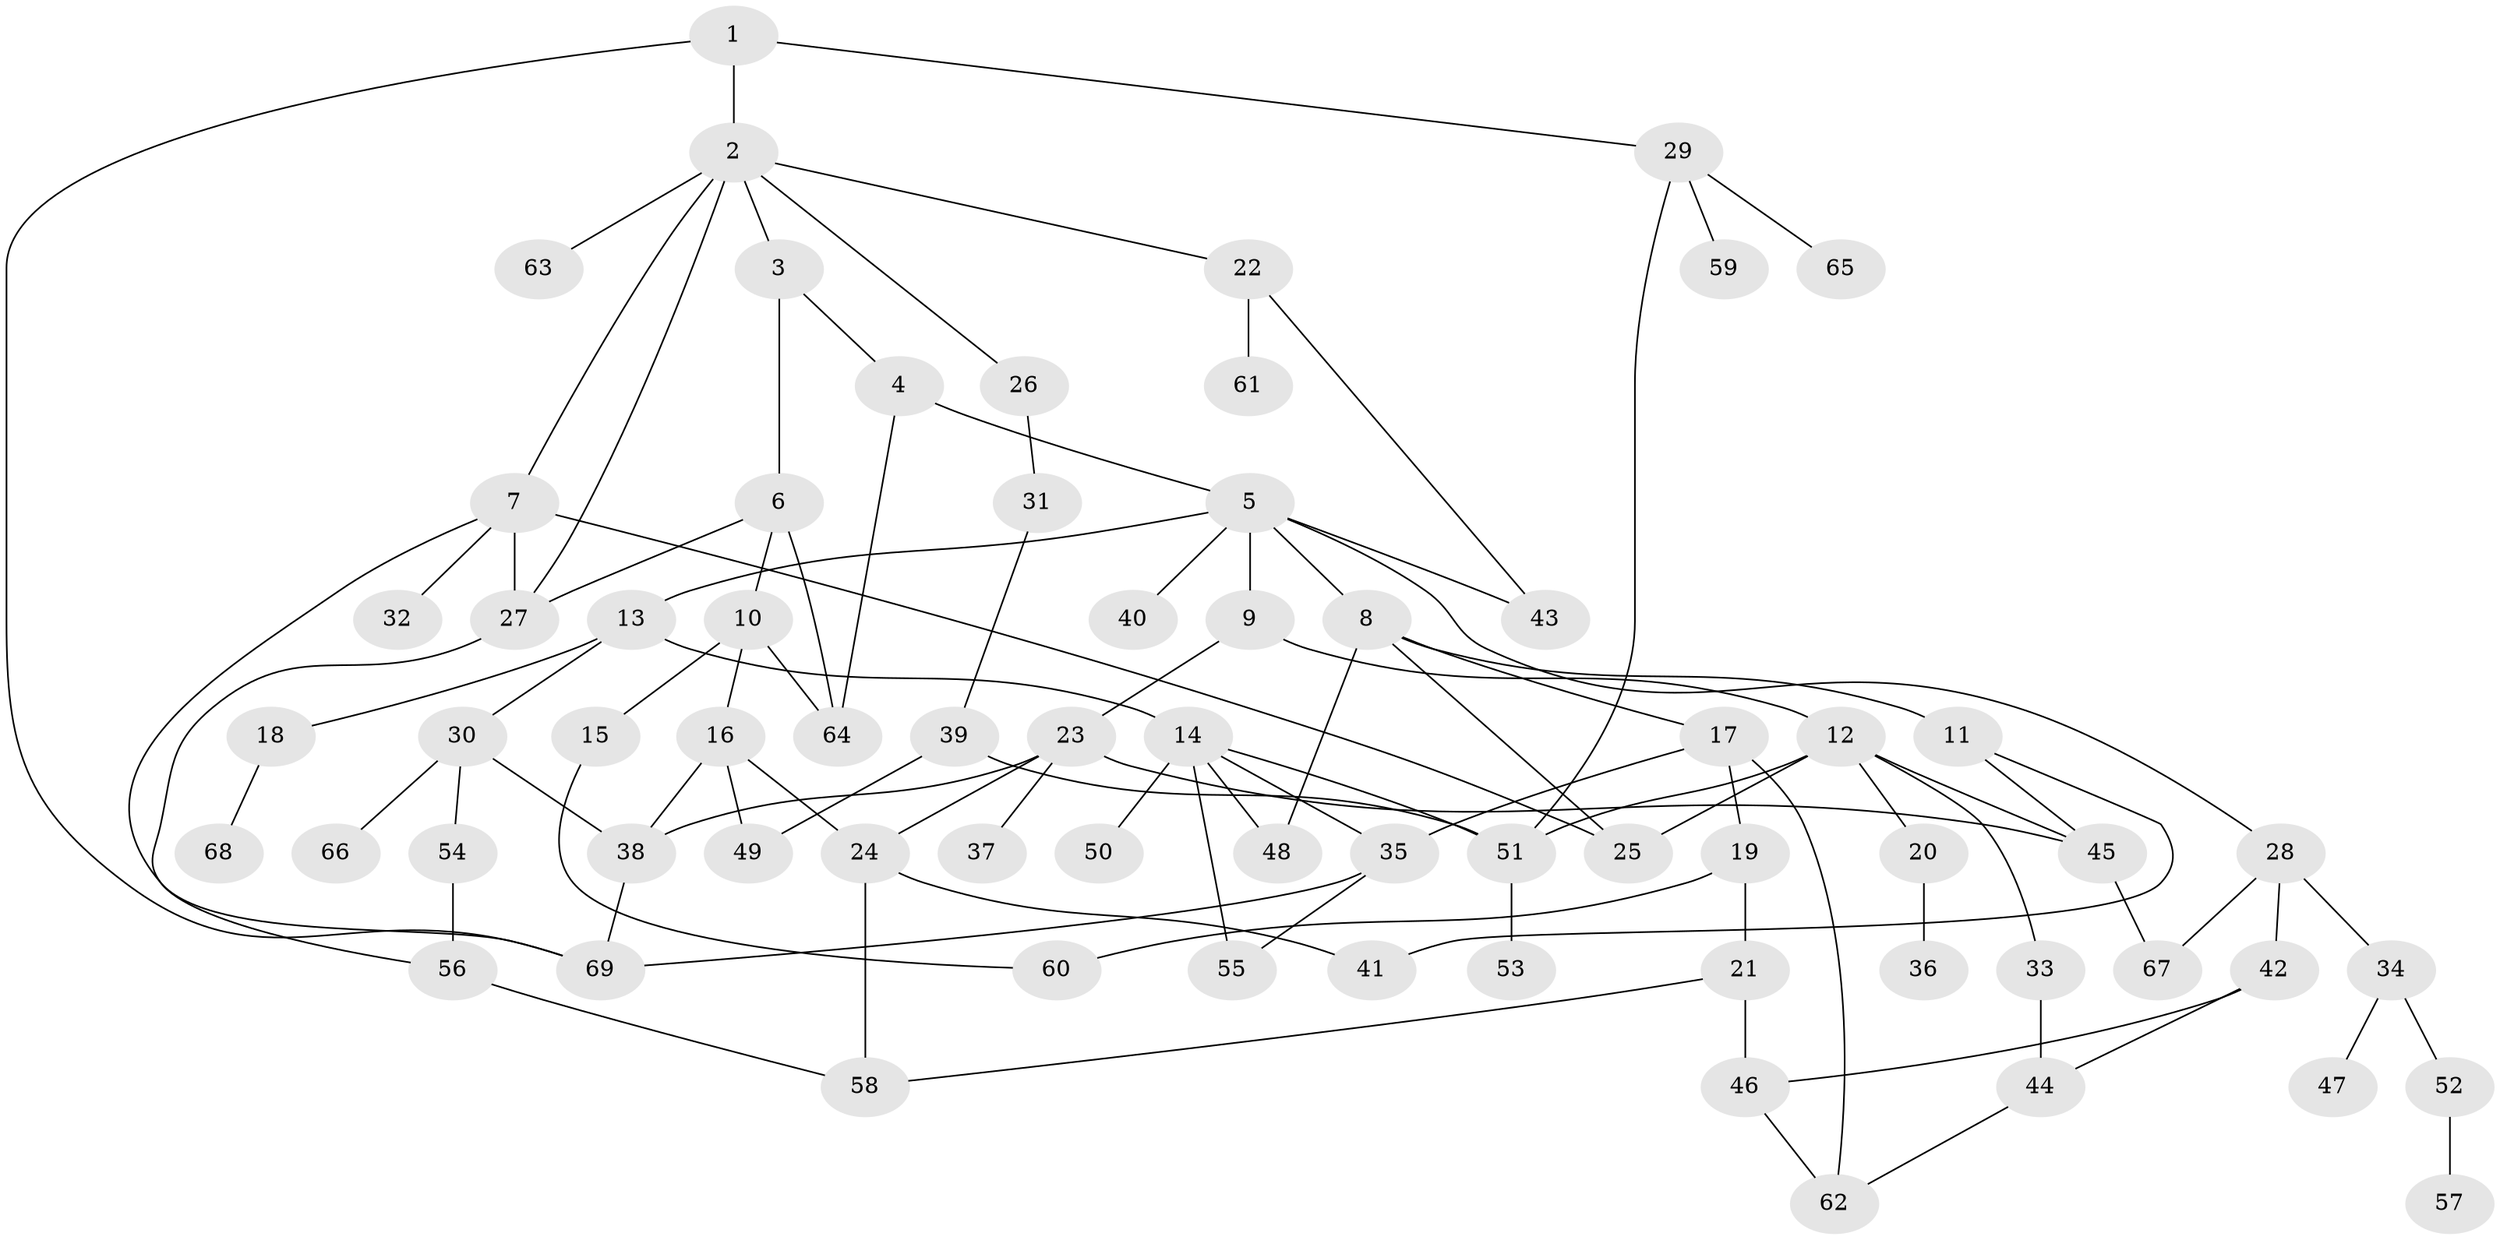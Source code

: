 // coarse degree distribution, {5: 0.09523809523809523, 7: 0.023809523809523808, 3: 0.21428571428571427, 6: 0.14285714285714285, 4: 0.16666666666666666, 2: 0.11904761904761904, 1: 0.23809523809523808}
// Generated by graph-tools (version 1.1) at 2025/41/03/06/25 10:41:30]
// undirected, 69 vertices, 100 edges
graph export_dot {
graph [start="1"]
  node [color=gray90,style=filled];
  1;
  2;
  3;
  4;
  5;
  6;
  7;
  8;
  9;
  10;
  11;
  12;
  13;
  14;
  15;
  16;
  17;
  18;
  19;
  20;
  21;
  22;
  23;
  24;
  25;
  26;
  27;
  28;
  29;
  30;
  31;
  32;
  33;
  34;
  35;
  36;
  37;
  38;
  39;
  40;
  41;
  42;
  43;
  44;
  45;
  46;
  47;
  48;
  49;
  50;
  51;
  52;
  53;
  54;
  55;
  56;
  57;
  58;
  59;
  60;
  61;
  62;
  63;
  64;
  65;
  66;
  67;
  68;
  69;
  1 -- 2;
  1 -- 29;
  1 -- 69;
  2 -- 3;
  2 -- 7;
  2 -- 22;
  2 -- 26;
  2 -- 63;
  2 -- 27;
  3 -- 4;
  3 -- 6;
  4 -- 5;
  4 -- 64;
  5 -- 8;
  5 -- 9;
  5 -- 13;
  5 -- 28;
  5 -- 40;
  5 -- 43;
  6 -- 10;
  6 -- 27;
  6 -- 64;
  7 -- 27;
  7 -- 32;
  7 -- 69;
  7 -- 25;
  8 -- 11;
  8 -- 17;
  8 -- 25;
  8 -- 48;
  9 -- 12;
  9 -- 23;
  10 -- 15;
  10 -- 16;
  10 -- 64;
  11 -- 41;
  11 -- 45;
  12 -- 20;
  12 -- 33;
  12 -- 45;
  12 -- 51;
  12 -- 25;
  13 -- 14;
  13 -- 18;
  13 -- 30;
  14 -- 35;
  14 -- 48;
  14 -- 50;
  14 -- 55;
  14 -- 51;
  15 -- 60;
  16 -- 38;
  16 -- 49;
  16 -- 24;
  17 -- 19;
  17 -- 62;
  17 -- 35;
  18 -- 68;
  19 -- 21;
  19 -- 60;
  20 -- 36;
  21 -- 58;
  21 -- 46;
  22 -- 43;
  22 -- 61;
  23 -- 24;
  23 -- 37;
  23 -- 45;
  23 -- 38;
  24 -- 41;
  24 -- 58;
  26 -- 31;
  27 -- 56;
  28 -- 34;
  28 -- 42;
  28 -- 67;
  29 -- 51;
  29 -- 59;
  29 -- 65;
  30 -- 54;
  30 -- 66;
  30 -- 38;
  31 -- 39;
  33 -- 44;
  34 -- 47;
  34 -- 52;
  35 -- 55;
  35 -- 69;
  38 -- 69;
  39 -- 51;
  39 -- 49;
  42 -- 44;
  42 -- 46;
  44 -- 62;
  45 -- 67;
  46 -- 62;
  51 -- 53;
  52 -- 57;
  54 -- 56;
  56 -- 58;
}
